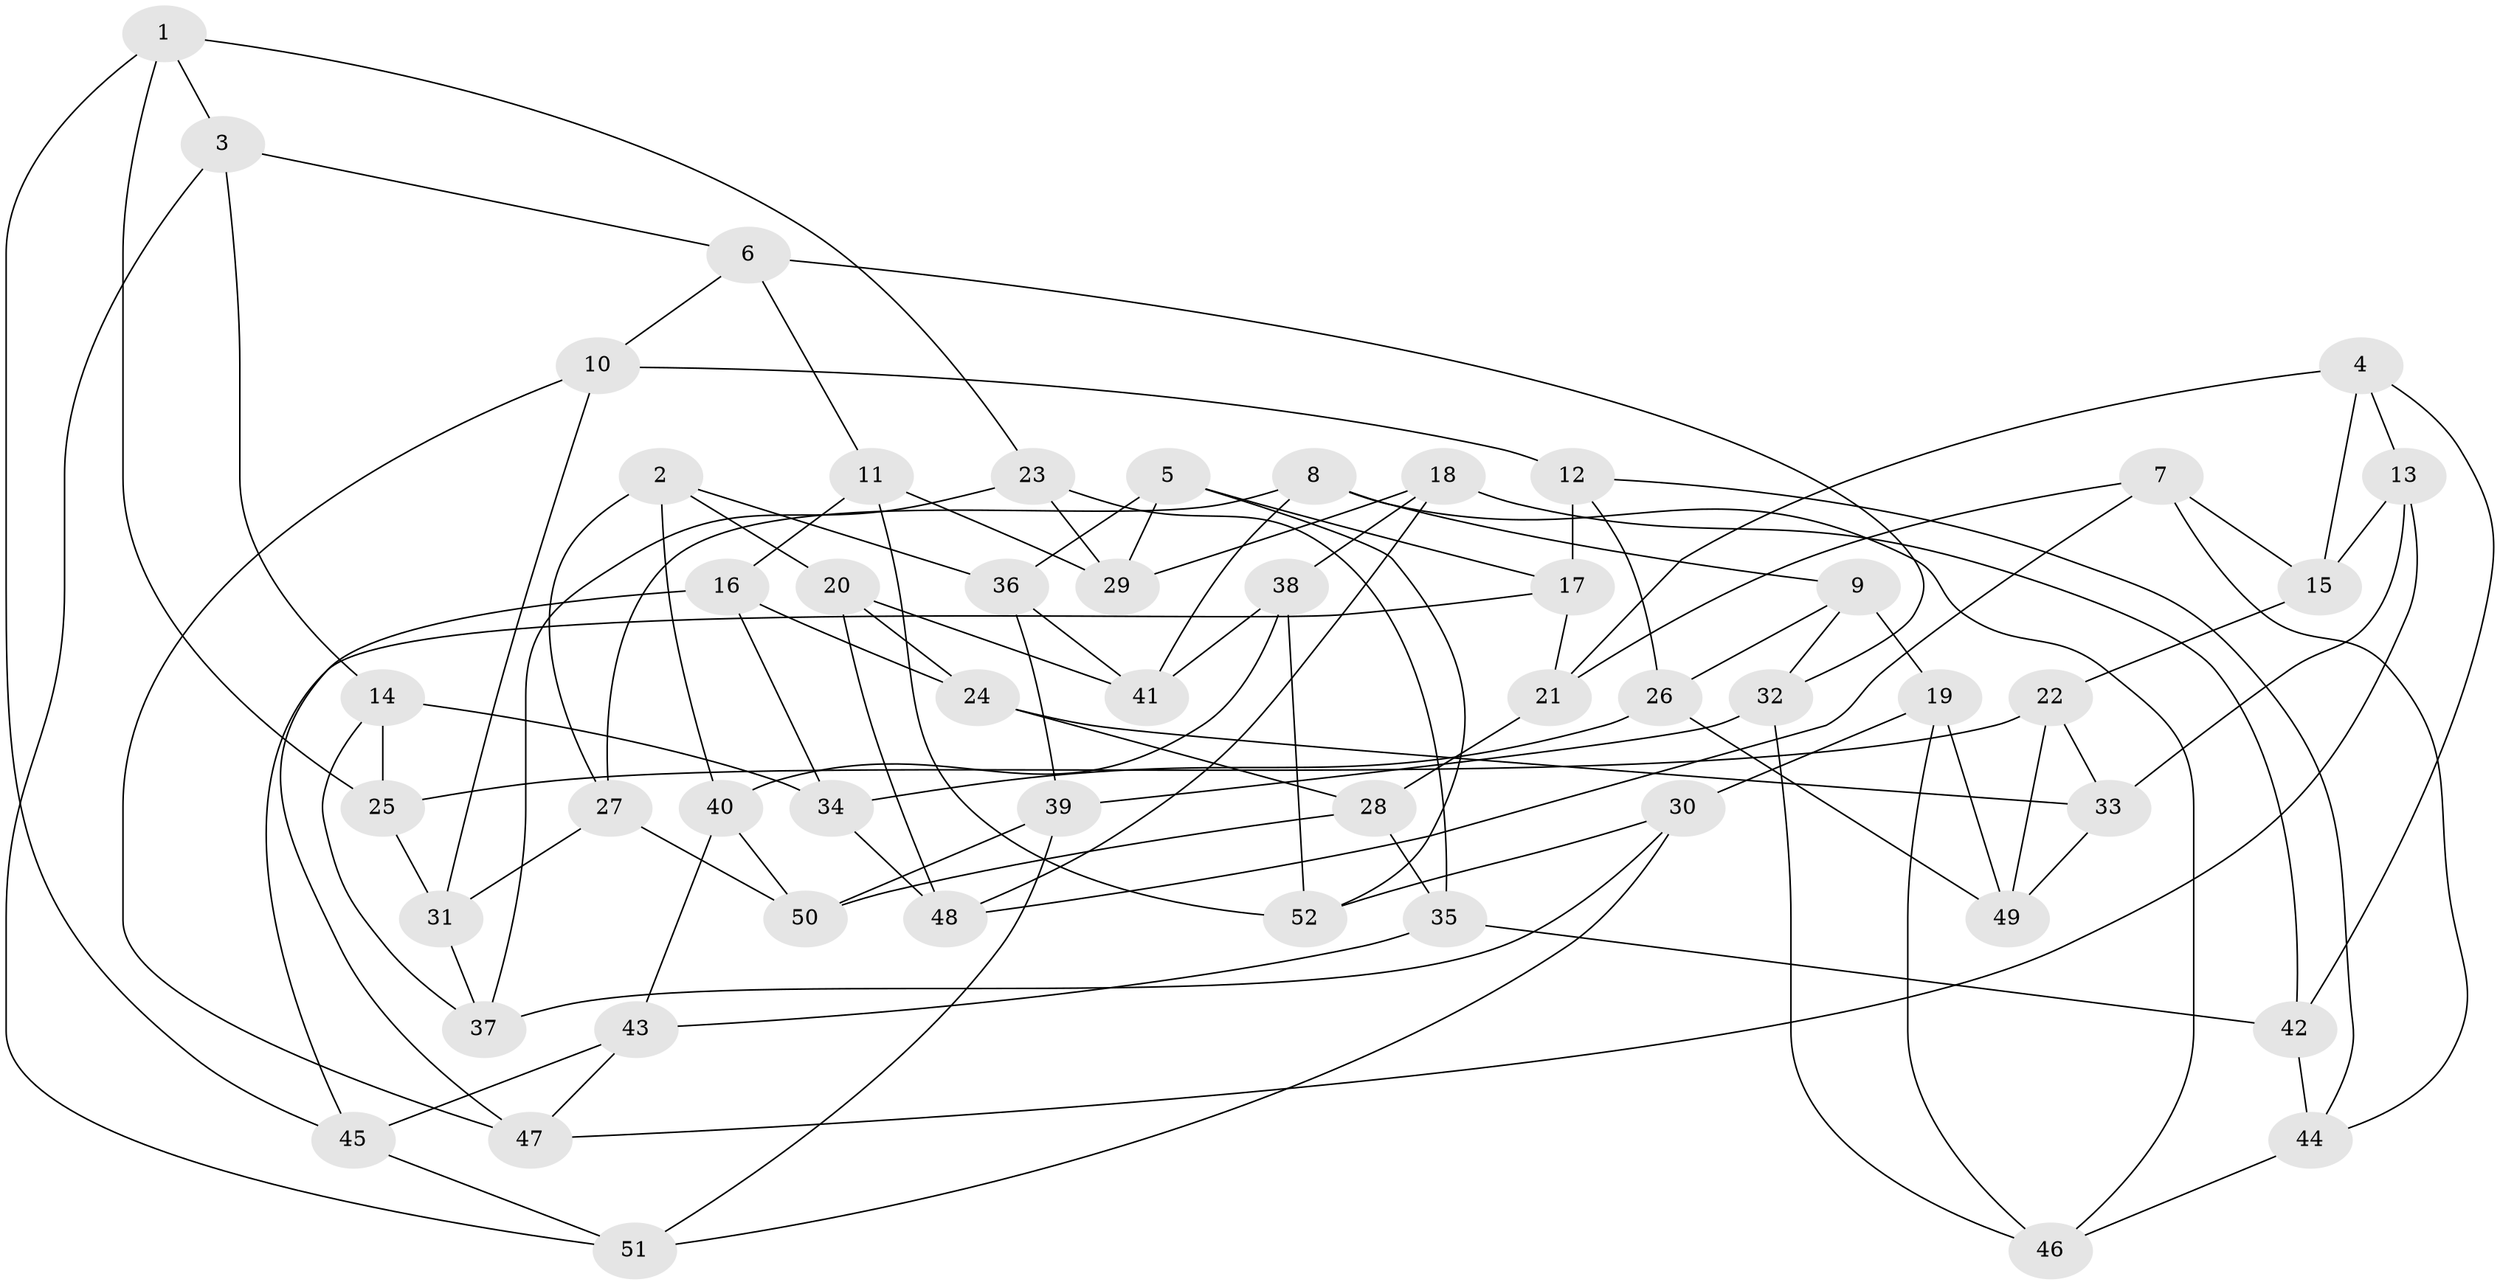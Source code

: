 // coarse degree distribution, {6: 0.5555555555555556, 5: 0.05555555555555555, 4: 0.1111111111111111, 3: 0.05555555555555555, 7: 0.2222222222222222}
// Generated by graph-tools (version 1.1) at 2025/38/03/04/25 23:38:18]
// undirected, 52 vertices, 104 edges
graph export_dot {
  node [color=gray90,style=filled];
  1;
  2;
  3;
  4;
  5;
  6;
  7;
  8;
  9;
  10;
  11;
  12;
  13;
  14;
  15;
  16;
  17;
  18;
  19;
  20;
  21;
  22;
  23;
  24;
  25;
  26;
  27;
  28;
  29;
  30;
  31;
  32;
  33;
  34;
  35;
  36;
  37;
  38;
  39;
  40;
  41;
  42;
  43;
  44;
  45;
  46;
  47;
  48;
  49;
  50;
  51;
  52;
  1 -- 3;
  1 -- 25;
  1 -- 45;
  1 -- 23;
  2 -- 36;
  2 -- 20;
  2 -- 40;
  2 -- 27;
  3 -- 14;
  3 -- 6;
  3 -- 51;
  4 -- 15;
  4 -- 21;
  4 -- 13;
  4 -- 42;
  5 -- 17;
  5 -- 36;
  5 -- 52;
  5 -- 29;
  6 -- 32;
  6 -- 11;
  6 -- 10;
  7 -- 44;
  7 -- 15;
  7 -- 48;
  7 -- 21;
  8 -- 27;
  8 -- 9;
  8 -- 41;
  8 -- 46;
  9 -- 32;
  9 -- 26;
  9 -- 19;
  10 -- 12;
  10 -- 47;
  10 -- 31;
  11 -- 52;
  11 -- 16;
  11 -- 29;
  12 -- 26;
  12 -- 17;
  12 -- 44;
  13 -- 47;
  13 -- 15;
  13 -- 33;
  14 -- 25;
  14 -- 37;
  14 -- 34;
  15 -- 22;
  16 -- 34;
  16 -- 47;
  16 -- 24;
  17 -- 21;
  17 -- 45;
  18 -- 42;
  18 -- 38;
  18 -- 48;
  18 -- 29;
  19 -- 49;
  19 -- 30;
  19 -- 46;
  20 -- 24;
  20 -- 41;
  20 -- 48;
  21 -- 28;
  22 -- 33;
  22 -- 25;
  22 -- 49;
  23 -- 35;
  23 -- 29;
  23 -- 37;
  24 -- 28;
  24 -- 33;
  25 -- 31;
  26 -- 34;
  26 -- 49;
  27 -- 50;
  27 -- 31;
  28 -- 50;
  28 -- 35;
  30 -- 52;
  30 -- 37;
  30 -- 51;
  31 -- 37;
  32 -- 46;
  32 -- 39;
  33 -- 49;
  34 -- 48;
  35 -- 42;
  35 -- 43;
  36 -- 39;
  36 -- 41;
  38 -- 41;
  38 -- 40;
  38 -- 52;
  39 -- 50;
  39 -- 51;
  40 -- 43;
  40 -- 50;
  42 -- 44;
  43 -- 47;
  43 -- 45;
  44 -- 46;
  45 -- 51;
}
